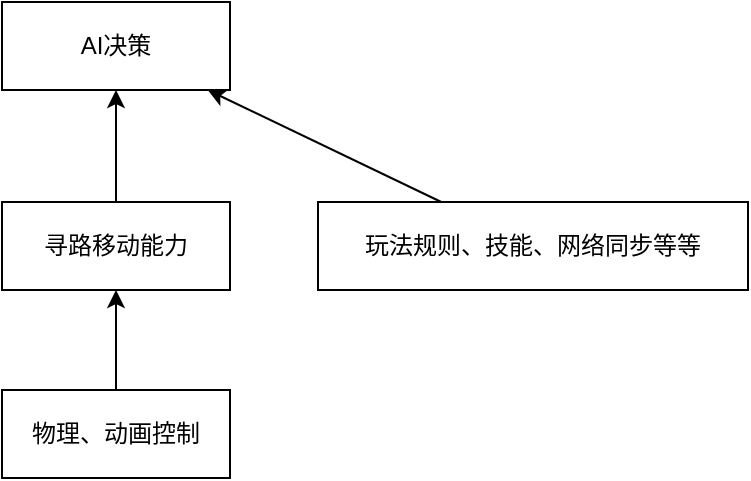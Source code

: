 <mxfile version="28.1.2">
  <diagram name="第 1 页" id="p5k0g1dkFpZWb_CXXdK0">
    <mxGraphModel dx="570" dy="624" grid="0" gridSize="10" guides="1" tooltips="1" connect="1" arrows="1" fold="1" page="0" pageScale="1" pageWidth="827" pageHeight="1169" math="0" shadow="0">
      <root>
        <mxCell id="0" />
        <mxCell id="1" parent="0" />
        <mxCell id="GOwJcSeZGDK8H1ZfP2Of-6" style="edgeStyle=orthogonalEdgeStyle;rounded=0;orthogonalLoop=1;jettySize=auto;html=1;" edge="1" parent="1" source="GOwJcSeZGDK8H1ZfP2Of-1" target="GOwJcSeZGDK8H1ZfP2Of-2">
          <mxGeometry relative="1" as="geometry" />
        </mxCell>
        <mxCell id="GOwJcSeZGDK8H1ZfP2Of-1" value="物理、动画控制" style="rounded=0;whiteSpace=wrap;html=1;" vertex="1" parent="1">
          <mxGeometry x="488" y="443" width="114" height="44" as="geometry" />
        </mxCell>
        <mxCell id="GOwJcSeZGDK8H1ZfP2Of-5" style="edgeStyle=orthogonalEdgeStyle;rounded=0;orthogonalLoop=1;jettySize=auto;html=1;" edge="1" parent="1" source="GOwJcSeZGDK8H1ZfP2Of-2" target="GOwJcSeZGDK8H1ZfP2Of-4">
          <mxGeometry relative="1" as="geometry" />
        </mxCell>
        <mxCell id="GOwJcSeZGDK8H1ZfP2Of-2" value="寻路移动能力" style="rounded=0;whiteSpace=wrap;html=1;" vertex="1" parent="1">
          <mxGeometry x="488" y="349" width="114" height="44" as="geometry" />
        </mxCell>
        <mxCell id="GOwJcSeZGDK8H1ZfP2Of-3" value="玩法规则、技能、网络同步等等" style="rounded=0;whiteSpace=wrap;html=1;" vertex="1" parent="1">
          <mxGeometry x="646" y="349" width="215" height="44" as="geometry" />
        </mxCell>
        <mxCell id="GOwJcSeZGDK8H1ZfP2Of-4" value="AI决策" style="rounded=0;whiteSpace=wrap;html=1;" vertex="1" parent="1">
          <mxGeometry x="488" y="249" width="114" height="44" as="geometry" />
        </mxCell>
        <mxCell id="GOwJcSeZGDK8H1ZfP2Of-8" value="" style="endArrow=classic;html=1;rounded=0;" edge="1" parent="1" source="GOwJcSeZGDK8H1ZfP2Of-3" target="GOwJcSeZGDK8H1ZfP2Of-4">
          <mxGeometry width="50" height="50" relative="1" as="geometry">
            <mxPoint x="582" y="365" as="sourcePoint" />
            <mxPoint x="632" y="315" as="targetPoint" />
          </mxGeometry>
        </mxCell>
      </root>
    </mxGraphModel>
  </diagram>
</mxfile>

